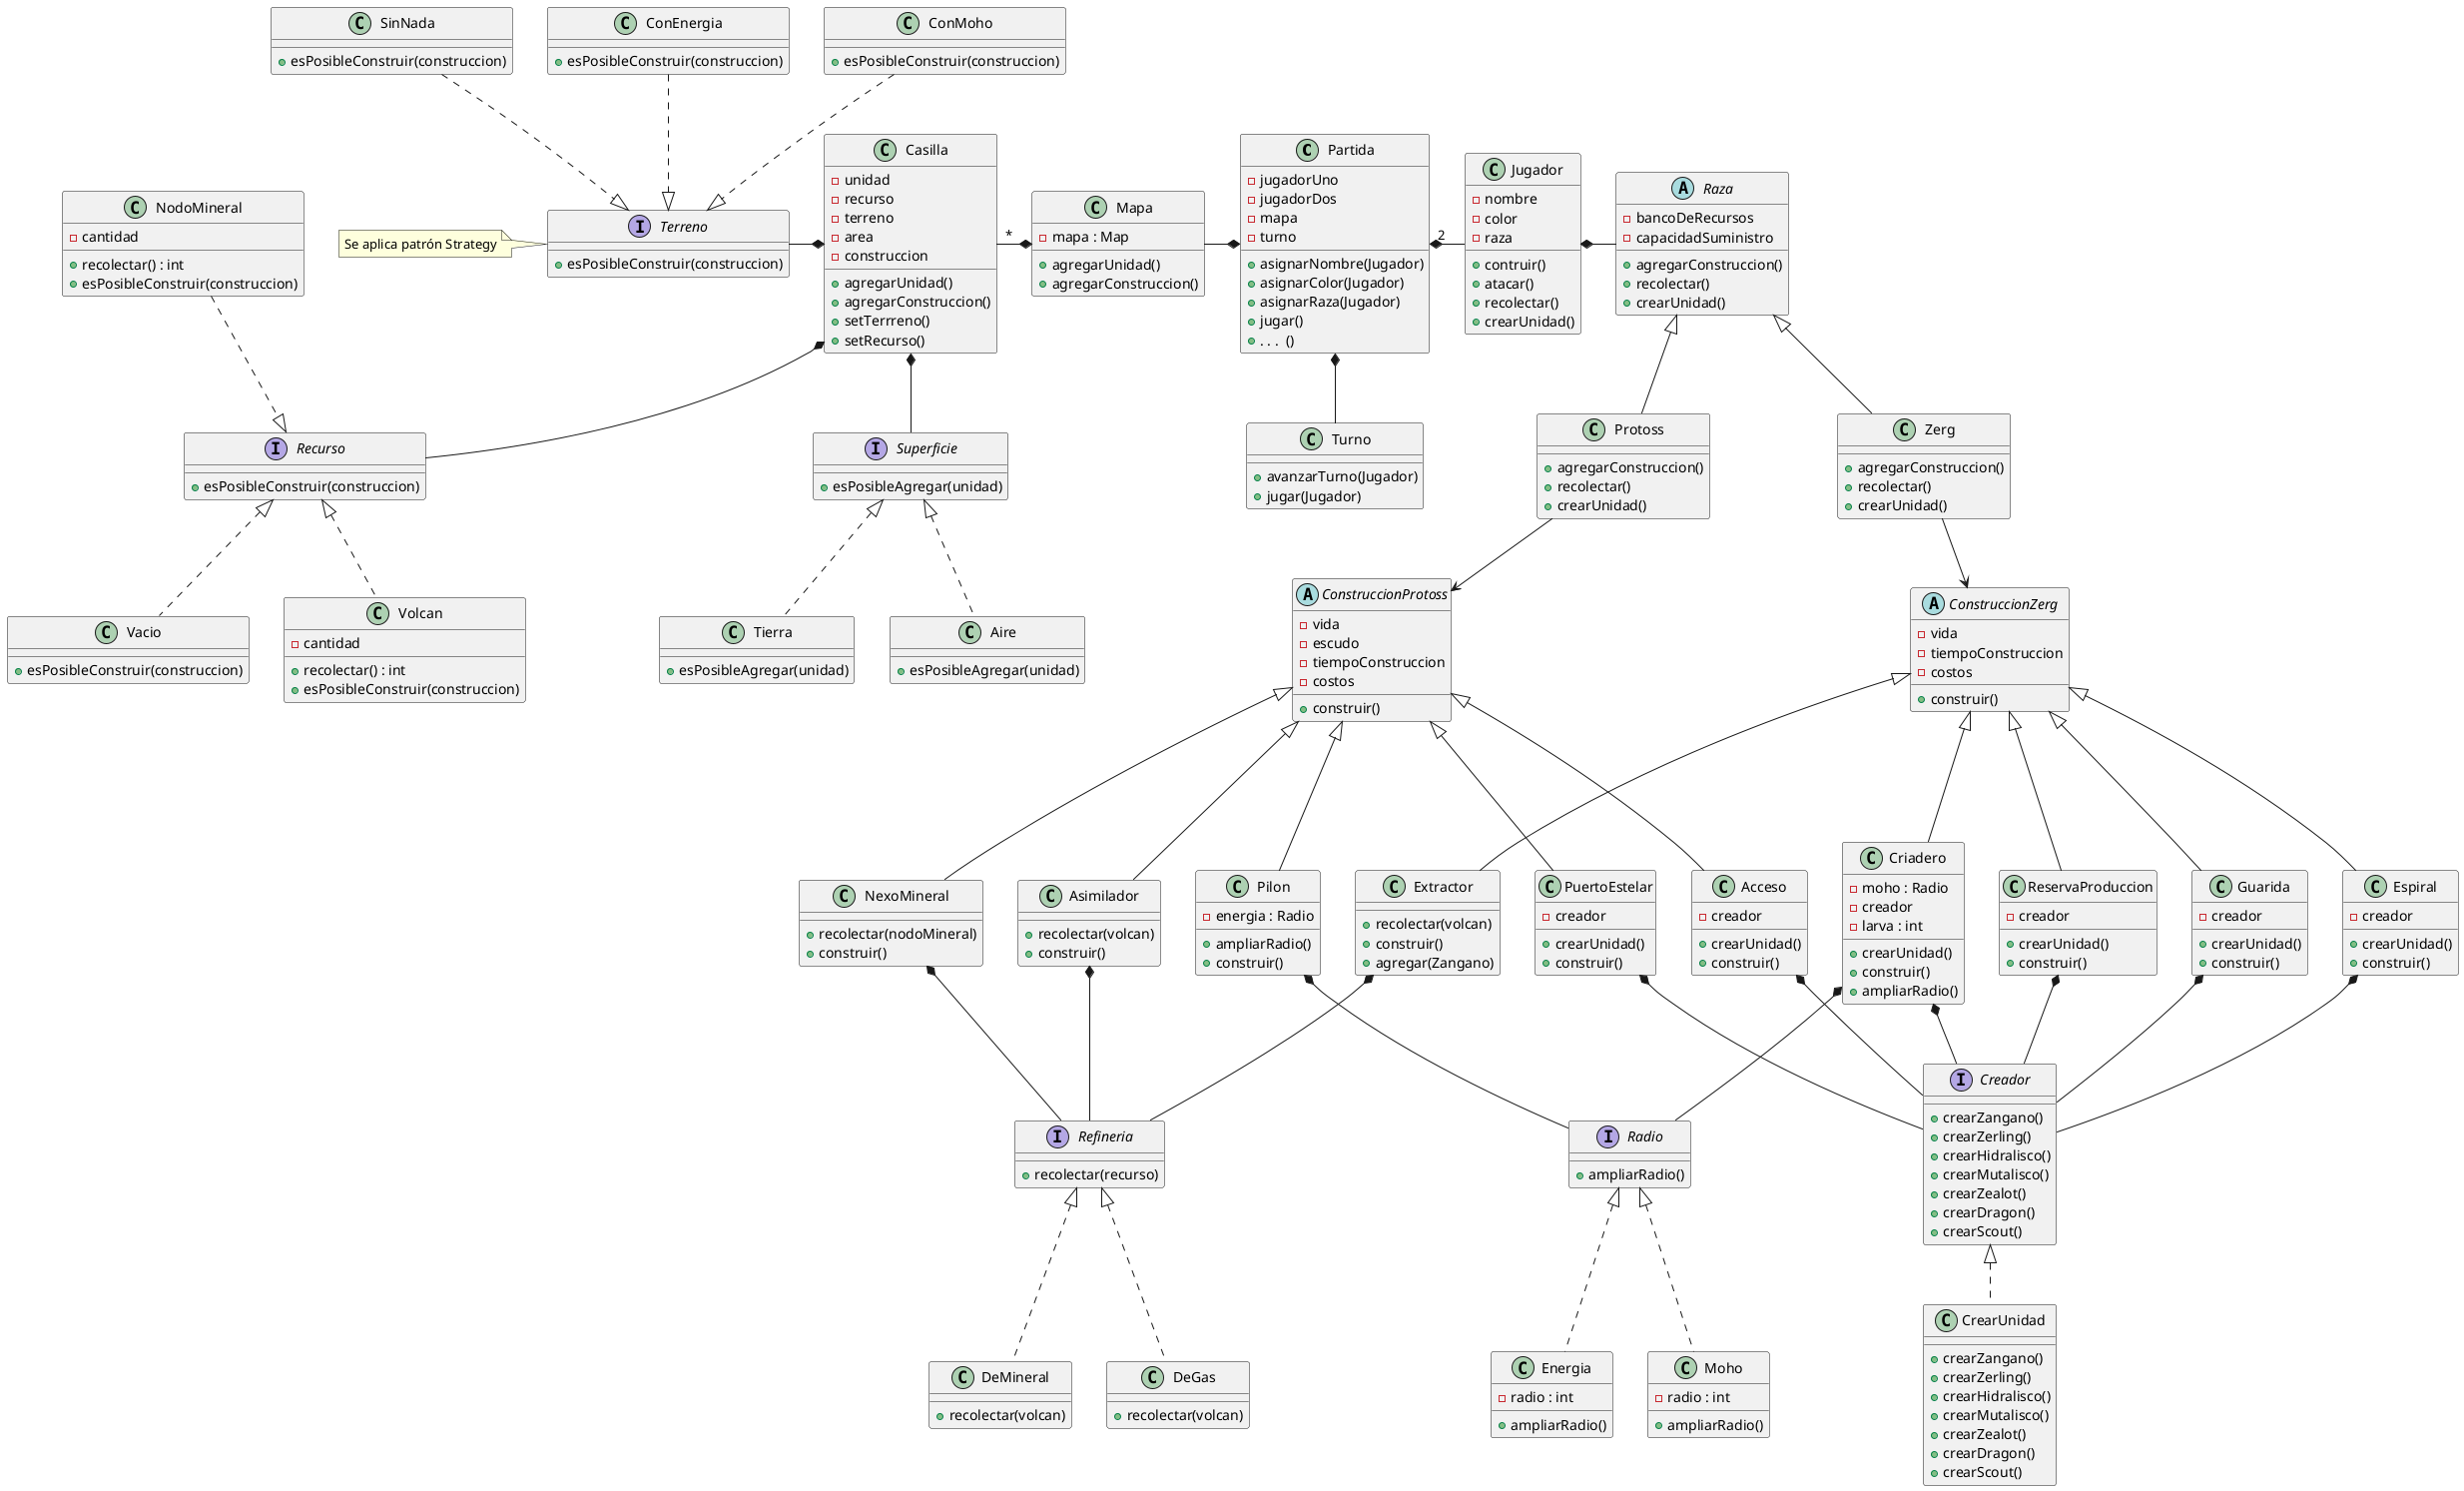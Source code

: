 @startuml
'https://plantuml.com/class-diagram

class Partida {
    - jugadorUno
    - jugadorDos
    - mapa
    - turno

    + asignarNombre(Jugador)
    + asignarColor(Jugador)
    + asignarRaza(Jugador)
    + jugar()
    + . . .  ()
}

class Jugador {
    - nombre
    - color
    - raza

    + contruir()
    + atacar()
    + recolectar()
    + crearUnidad()
}

abstract class Raza {
    - bancoDeRecursos
    - capacidadSuministro

    + agregarConstruccion()
    + recolectar()
    + crearUnidad()
}

class Zerg {
    + agregarConstruccion()
    + recolectar()
    + crearUnidad()
}

class Protoss {
    + agregarConstruccion()
    + recolectar()
    + crearUnidad()
}

abstract class ConstruccionZerg {
    - vida
    - tiempoConstruccion
    - costos
    + construir()
}

class Criadero {
    - moho : Radio
    - creador
    - larva : int
     +crearUnidad()
     +construir()
     +ampliarRadio()
}

class ReservaProduccion {
    - creador
    +crearUnidad()
    +construir()
}

class Extractor {
    +recolectar(volcan)
    +construir()
    +agregar(Zangano)
}

class Guarida {
    - creador
    +crearUnidad()
    +construir()

}

class Espiral {
    - creador
    +crearUnidad()
    +construir()

}

abstract class ConstruccionProtoss {
    - vida
    - escudo
    - tiempoConstruccion
    - costos
    + construir()
}

class Asimilador {
    +recolectar(volcan)
    +construir()
}

class NexoMineral {
    +recolectar(nodoMineral)
    +construir()
}

class Pilon {
    - energia : Radio
    +ampliarRadio()
    +construir()
}

class PuertoEstelar {
    - creador
    +crearUnidad()
    +construir()
}

class Acceso {
    - creador
     +crearUnidad()
     +construir()
}

class Mapa {
    - mapa : Map

    + agregarUnidad()
    + agregarConstruccion()
}

class Casilla {
    - unidad
    - recurso
    - terreno
    - area
    - construccion

    + agregarUnidad()
    + agregarConstruccion()
    + setTerrreno()
    + setRecurso()
}

class Vacio {
    + esPosibleConstruir(construccion)
}

interface Terreno {
    + esPosibleConstruir(construccion)
}

interface Terreno
note left: Se aplica patrón Strategy

class ConMoho {
    + esPosibleConstruir(construccion)
}

class ConEnergia {
    + esPosibleConstruir(construccion)
}

class SinNada {
    + esPosibleConstruir(construccion)
}

class Volcan {
    - cantidad
    + recolectar() : int
    + esPosibleConstruir(construccion)
}

class NodoMineral {
    - cantidad
    + recolectar() : int
    + esPosibleConstruir(construccion)
}

class Turno {

   +avanzarTurno(Jugador)
   +jugar(Jugador)

   }

interface Recurso {
    + esPosibleConstruir(construccion)
}

interface Radio {
    +ampliarRadio()
}

class Moho {
    -radio : int
    +ampliarRadio()
}

class Energia {
    -radio : int
    +ampliarRadio()
}

interface Refineria {
    +recolectar(recurso)
}

class DeGas {
    +recolectar(volcan)
}

class DeMineral {
    +recolectar(volcan)
}

interface Creador {
    +crearZangano()
    +crearZerling()
    +crearHidralisco()
    +crearMutalisco()
    +crearZealot()
    +crearDragon()
    +crearScout()
}

class CrearUnidad {
    +crearZangano()
    +crearZerling()
    +crearHidralisco()
    +crearMutalisco()
    +crearZealot()
    +crearDragon()
    +crearScout()
}



Partida "2" *- Jugador
Mapa -* Partida
Partida *-- Turno

Jugador *- Raza
Raza <|-- Zerg
Raza <|-- Protoss

Zerg --> ConstruccionZerg
Protoss --> ConstruccionProtoss

ConstruccionZerg <|--- Criadero
ConstruccionZerg <|--- ReservaProduccion
ConstruccionZerg <|--- Extractor
ConstruccionZerg <|--- Guarida
ConstruccionZerg <|--- Espiral

ConstruccionProtoss <|--- NexoMineral
ConstruccionProtoss <|--- Pilon
ConstruccionProtoss <|--- Asimilador
ConstruccionProtoss <|--- Acceso
ConstruccionProtoss <|--- PuertoEstelar

Criadero *-- Radio
Pilon *-- Radio
Radio <|.. Moho
Radio <|.. Energia

NexoMineral *-- Refineria
Extractor *-- Refineria
Asimilador *-- Refineria
Refineria <|.. DeGas
Refineria <|.. DeMineral

PuertoEstelar *-- Creador
ReservaProduccion *-- Creador
Acceso *-- Creador
Guarida *-- Creador
Criadero *-- Creador
Espiral *-- Creador

Creador <|.. CrearUnidad


Casilla "*" -* Mapa
Terreno -* Casilla

Casilla *-- Recurso
Recurso <|.. Volcan
Recurso <|.up. NodoMineral
Recurso <|.. Vacio

Terreno <|.up. ConMoho
Terreno <|.up. ConEnergia
Terreno <|.up. SinNada



interface Superficie{
 +esPosibleAgregar(unidad)
}
class Tierra{
+esPosibleAgregar(unidad)
}
class Aire{
+esPosibleAgregar(unidad)
}




Casilla *-- Superficie
Superficie <|.. Tierra
Superficie <|.. Aire



@enduml